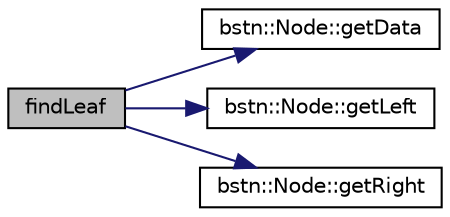 digraph "findLeaf"
{
  edge [fontname="Helvetica",fontsize="10",labelfontname="Helvetica",labelfontsize="10"];
  node [fontname="Helvetica",fontsize="10",shape=record];
  rankdir="LR";
  Node1 [label="findLeaf",height=0.2,width=0.4,color="black", fillcolor="grey75", style="filled", fontcolor="black"];
  Node1 -> Node2 [color="midnightblue",fontsize="10",style="solid"];
  Node2 [label="bstn::Node::getData",height=0.2,width=0.4,color="black", fillcolor="white", style="filled",URL="$classbstn_1_1_node.html#adaa781c14285d9b5041681968f3713e6"];
  Node1 -> Node3 [color="midnightblue",fontsize="10",style="solid"];
  Node3 [label="bstn::Node::getLeft",height=0.2,width=0.4,color="black", fillcolor="white", style="filled",URL="$classbstn_1_1_node.html#a1cc2499449d93de58806e10f993e9817"];
  Node1 -> Node4 [color="midnightblue",fontsize="10",style="solid"];
  Node4 [label="bstn::Node::getRight",height=0.2,width=0.4,color="black", fillcolor="white", style="filled",URL="$classbstn_1_1_node.html#a2881386e10ebb97605161caeab0627b2"];
}
